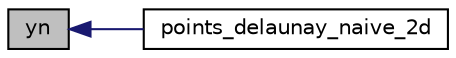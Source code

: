 digraph "yn"
{
  bgcolor="transparent";
  edge [fontname="Helvetica",fontsize="10",labelfontname="Helvetica",labelfontsize="10"];
  node [fontname="Helvetica",fontsize="10",shape=record];
  rankdir="LR";
  Node1 [label="yn",height=0.2,width=0.4,color="black", fillcolor="grey75", style="filled", fontcolor="black"];
  Node1 -> Node2 [dir="back",color="midnightblue",fontsize="10",style="solid",fontname="Helvetica"];
  Node2 [label="points_delaunay_naive_2d",height=0.2,width=0.4,color="black",URL="$a07526.html#ab5c20f6b126d4e14c118a4fd2e805fde"];
}
